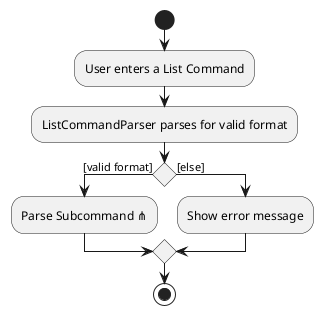 @startuml
start
:User enters a List Command;
:ListCommandParser parses for valid format;
'Since the beta syntax does not support placing the condition outside the
'diamond we place it as the true branch instead.

if () then ([valid format])
    :Parse Subcommand ⋔;
else ([else])
    :Show error message;
endif
stop
@enduml
